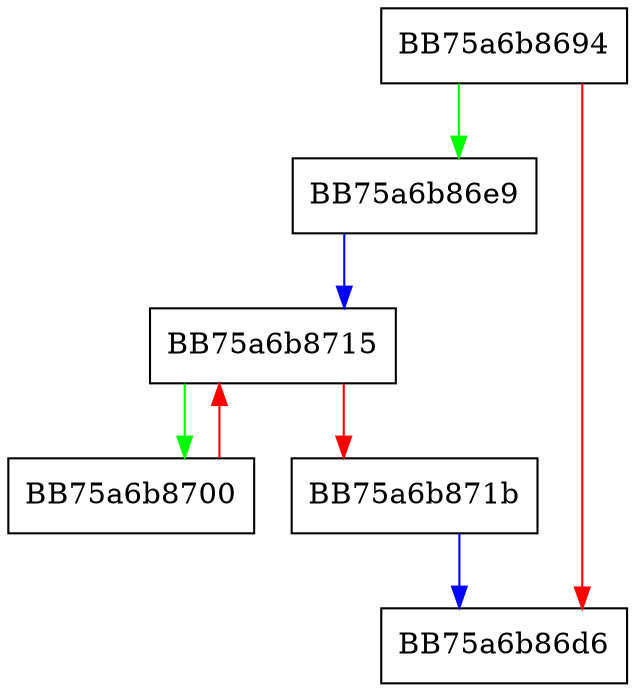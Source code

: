 digraph str {
  node [shape="box"];
  graph [splines=ortho];
  BB75a6b8694 -> BB75a6b86e9 [color="green"];
  BB75a6b8694 -> BB75a6b86d6 [color="red"];
  BB75a6b86e9 -> BB75a6b8715 [color="blue"];
  BB75a6b8700 -> BB75a6b8715 [color="red"];
  BB75a6b8715 -> BB75a6b8700 [color="green"];
  BB75a6b8715 -> BB75a6b871b [color="red"];
  BB75a6b871b -> BB75a6b86d6 [color="blue"];
}